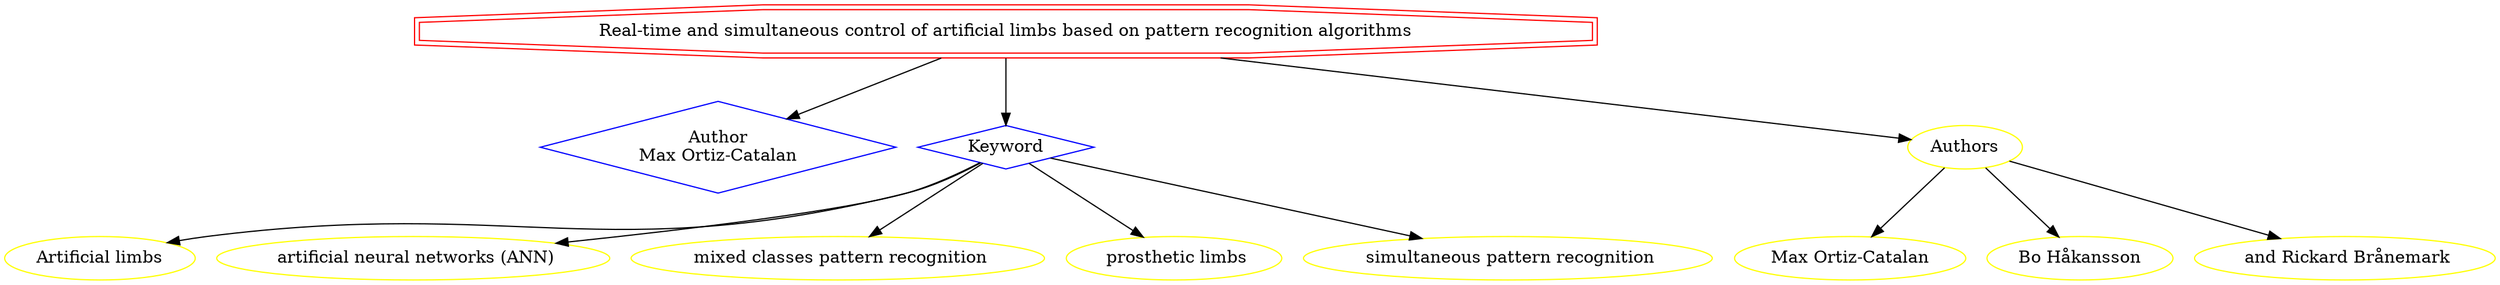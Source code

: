 strict digraph mind_map38 {
	node [color=red shape=doubleoctagon]
	"Real-time and simultaneous control of artificial limbs based on pattern recognition algorithms"
	node [color=blue shape=diamond]
	"Author
Max Ortiz-Catalan"
	Keyword
	"Real-time and simultaneous control of artificial limbs based on pattern recognition algorithms" -> "Author
Max Ortiz-Catalan"
	"Real-time and simultaneous control of artificial limbs based on pattern recognition algorithms" -> Keyword
	node [color=yellow shape=ellipse]
	"Artificial limbs"
	Keyword -> "Artificial limbs"
	" artificial neural networks (ANN)"
	Keyword -> " artificial neural networks (ANN)"
	" mixed classes pattern recognition"
	Keyword -> " mixed classes pattern recognition"
	" prosthetic limbs"
	Keyword -> " prosthetic limbs"
	" simultaneous pattern recognition"
	Keyword -> " simultaneous pattern recognition"
	"Real-time and simultaneous control of artificial limbs based on pattern recognition algorithms" -> Authors
	Authors -> "Max Ortiz-Catalan"
	Authors -> "Bo Håkansson"
	Authors -> " and Rickard Brånemark"
}

